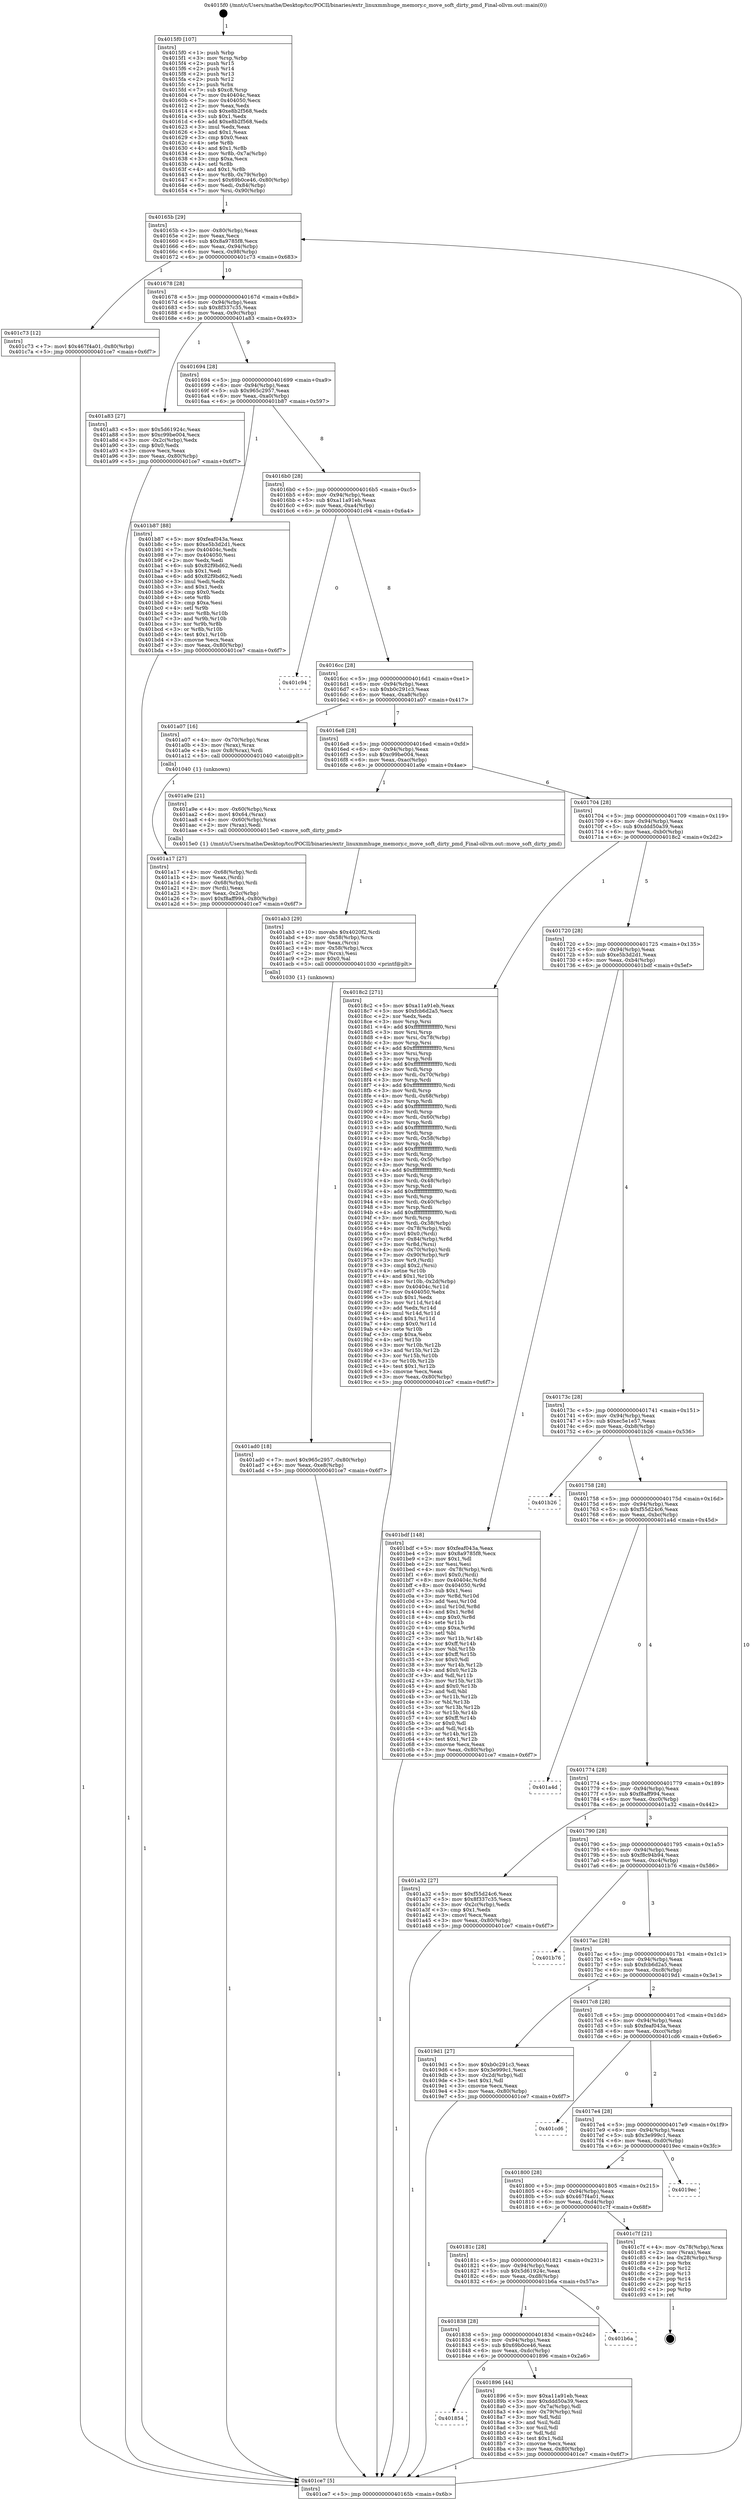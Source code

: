 digraph "0x4015f0" {
  label = "0x4015f0 (/mnt/c/Users/mathe/Desktop/tcc/POCII/binaries/extr_linuxmmhuge_memory.c_move_soft_dirty_pmd_Final-ollvm.out::main(0))"
  labelloc = "t"
  node[shape=record]

  Entry [label="",width=0.3,height=0.3,shape=circle,fillcolor=black,style=filled]
  "0x40165b" [label="{
     0x40165b [29]\l
     | [instrs]\l
     &nbsp;&nbsp;0x40165b \<+3\>: mov -0x80(%rbp),%eax\l
     &nbsp;&nbsp;0x40165e \<+2\>: mov %eax,%ecx\l
     &nbsp;&nbsp;0x401660 \<+6\>: sub $0x8a9785f8,%ecx\l
     &nbsp;&nbsp;0x401666 \<+6\>: mov %eax,-0x94(%rbp)\l
     &nbsp;&nbsp;0x40166c \<+6\>: mov %ecx,-0x98(%rbp)\l
     &nbsp;&nbsp;0x401672 \<+6\>: je 0000000000401c73 \<main+0x683\>\l
  }"]
  "0x401c73" [label="{
     0x401c73 [12]\l
     | [instrs]\l
     &nbsp;&nbsp;0x401c73 \<+7\>: movl $0x467f4a01,-0x80(%rbp)\l
     &nbsp;&nbsp;0x401c7a \<+5\>: jmp 0000000000401ce7 \<main+0x6f7\>\l
  }"]
  "0x401678" [label="{
     0x401678 [28]\l
     | [instrs]\l
     &nbsp;&nbsp;0x401678 \<+5\>: jmp 000000000040167d \<main+0x8d\>\l
     &nbsp;&nbsp;0x40167d \<+6\>: mov -0x94(%rbp),%eax\l
     &nbsp;&nbsp;0x401683 \<+5\>: sub $0x8f337c35,%eax\l
     &nbsp;&nbsp;0x401688 \<+6\>: mov %eax,-0x9c(%rbp)\l
     &nbsp;&nbsp;0x40168e \<+6\>: je 0000000000401a83 \<main+0x493\>\l
  }"]
  Exit [label="",width=0.3,height=0.3,shape=circle,fillcolor=black,style=filled,peripheries=2]
  "0x401a83" [label="{
     0x401a83 [27]\l
     | [instrs]\l
     &nbsp;&nbsp;0x401a83 \<+5\>: mov $0x5d61924c,%eax\l
     &nbsp;&nbsp;0x401a88 \<+5\>: mov $0xc99be004,%ecx\l
     &nbsp;&nbsp;0x401a8d \<+3\>: mov -0x2c(%rbp),%edx\l
     &nbsp;&nbsp;0x401a90 \<+3\>: cmp $0x0,%edx\l
     &nbsp;&nbsp;0x401a93 \<+3\>: cmove %ecx,%eax\l
     &nbsp;&nbsp;0x401a96 \<+3\>: mov %eax,-0x80(%rbp)\l
     &nbsp;&nbsp;0x401a99 \<+5\>: jmp 0000000000401ce7 \<main+0x6f7\>\l
  }"]
  "0x401694" [label="{
     0x401694 [28]\l
     | [instrs]\l
     &nbsp;&nbsp;0x401694 \<+5\>: jmp 0000000000401699 \<main+0xa9\>\l
     &nbsp;&nbsp;0x401699 \<+6\>: mov -0x94(%rbp),%eax\l
     &nbsp;&nbsp;0x40169f \<+5\>: sub $0x965c2957,%eax\l
     &nbsp;&nbsp;0x4016a4 \<+6\>: mov %eax,-0xa0(%rbp)\l
     &nbsp;&nbsp;0x4016aa \<+6\>: je 0000000000401b87 \<main+0x597\>\l
  }"]
  "0x401ad0" [label="{
     0x401ad0 [18]\l
     | [instrs]\l
     &nbsp;&nbsp;0x401ad0 \<+7\>: movl $0x965c2957,-0x80(%rbp)\l
     &nbsp;&nbsp;0x401ad7 \<+6\>: mov %eax,-0xe8(%rbp)\l
     &nbsp;&nbsp;0x401add \<+5\>: jmp 0000000000401ce7 \<main+0x6f7\>\l
  }"]
  "0x401b87" [label="{
     0x401b87 [88]\l
     | [instrs]\l
     &nbsp;&nbsp;0x401b87 \<+5\>: mov $0xfeaf043a,%eax\l
     &nbsp;&nbsp;0x401b8c \<+5\>: mov $0xe5b3d2d1,%ecx\l
     &nbsp;&nbsp;0x401b91 \<+7\>: mov 0x40404c,%edx\l
     &nbsp;&nbsp;0x401b98 \<+7\>: mov 0x404050,%esi\l
     &nbsp;&nbsp;0x401b9f \<+2\>: mov %edx,%edi\l
     &nbsp;&nbsp;0x401ba1 \<+6\>: sub $0x82f9bd62,%edi\l
     &nbsp;&nbsp;0x401ba7 \<+3\>: sub $0x1,%edi\l
     &nbsp;&nbsp;0x401baa \<+6\>: add $0x82f9bd62,%edi\l
     &nbsp;&nbsp;0x401bb0 \<+3\>: imul %edi,%edx\l
     &nbsp;&nbsp;0x401bb3 \<+3\>: and $0x1,%edx\l
     &nbsp;&nbsp;0x401bb6 \<+3\>: cmp $0x0,%edx\l
     &nbsp;&nbsp;0x401bb9 \<+4\>: sete %r8b\l
     &nbsp;&nbsp;0x401bbd \<+3\>: cmp $0xa,%esi\l
     &nbsp;&nbsp;0x401bc0 \<+4\>: setl %r9b\l
     &nbsp;&nbsp;0x401bc4 \<+3\>: mov %r8b,%r10b\l
     &nbsp;&nbsp;0x401bc7 \<+3\>: and %r9b,%r10b\l
     &nbsp;&nbsp;0x401bca \<+3\>: xor %r9b,%r8b\l
     &nbsp;&nbsp;0x401bcd \<+3\>: or %r8b,%r10b\l
     &nbsp;&nbsp;0x401bd0 \<+4\>: test $0x1,%r10b\l
     &nbsp;&nbsp;0x401bd4 \<+3\>: cmovne %ecx,%eax\l
     &nbsp;&nbsp;0x401bd7 \<+3\>: mov %eax,-0x80(%rbp)\l
     &nbsp;&nbsp;0x401bda \<+5\>: jmp 0000000000401ce7 \<main+0x6f7\>\l
  }"]
  "0x4016b0" [label="{
     0x4016b0 [28]\l
     | [instrs]\l
     &nbsp;&nbsp;0x4016b0 \<+5\>: jmp 00000000004016b5 \<main+0xc5\>\l
     &nbsp;&nbsp;0x4016b5 \<+6\>: mov -0x94(%rbp),%eax\l
     &nbsp;&nbsp;0x4016bb \<+5\>: sub $0xa11a91eb,%eax\l
     &nbsp;&nbsp;0x4016c0 \<+6\>: mov %eax,-0xa4(%rbp)\l
     &nbsp;&nbsp;0x4016c6 \<+6\>: je 0000000000401c94 \<main+0x6a4\>\l
  }"]
  "0x401ab3" [label="{
     0x401ab3 [29]\l
     | [instrs]\l
     &nbsp;&nbsp;0x401ab3 \<+10\>: movabs $0x4020f2,%rdi\l
     &nbsp;&nbsp;0x401abd \<+4\>: mov -0x58(%rbp),%rcx\l
     &nbsp;&nbsp;0x401ac1 \<+2\>: mov %eax,(%rcx)\l
     &nbsp;&nbsp;0x401ac3 \<+4\>: mov -0x58(%rbp),%rcx\l
     &nbsp;&nbsp;0x401ac7 \<+2\>: mov (%rcx),%esi\l
     &nbsp;&nbsp;0x401ac9 \<+2\>: mov $0x0,%al\l
     &nbsp;&nbsp;0x401acb \<+5\>: call 0000000000401030 \<printf@plt\>\l
     | [calls]\l
     &nbsp;&nbsp;0x401030 \{1\} (unknown)\l
  }"]
  "0x401c94" [label="{
     0x401c94\l
  }", style=dashed]
  "0x4016cc" [label="{
     0x4016cc [28]\l
     | [instrs]\l
     &nbsp;&nbsp;0x4016cc \<+5\>: jmp 00000000004016d1 \<main+0xe1\>\l
     &nbsp;&nbsp;0x4016d1 \<+6\>: mov -0x94(%rbp),%eax\l
     &nbsp;&nbsp;0x4016d7 \<+5\>: sub $0xb0c291c3,%eax\l
     &nbsp;&nbsp;0x4016dc \<+6\>: mov %eax,-0xa8(%rbp)\l
     &nbsp;&nbsp;0x4016e2 \<+6\>: je 0000000000401a07 \<main+0x417\>\l
  }"]
  "0x401a17" [label="{
     0x401a17 [27]\l
     | [instrs]\l
     &nbsp;&nbsp;0x401a17 \<+4\>: mov -0x68(%rbp),%rdi\l
     &nbsp;&nbsp;0x401a1b \<+2\>: mov %eax,(%rdi)\l
     &nbsp;&nbsp;0x401a1d \<+4\>: mov -0x68(%rbp),%rdi\l
     &nbsp;&nbsp;0x401a21 \<+2\>: mov (%rdi),%eax\l
     &nbsp;&nbsp;0x401a23 \<+3\>: mov %eax,-0x2c(%rbp)\l
     &nbsp;&nbsp;0x401a26 \<+7\>: movl $0xf8aff994,-0x80(%rbp)\l
     &nbsp;&nbsp;0x401a2d \<+5\>: jmp 0000000000401ce7 \<main+0x6f7\>\l
  }"]
  "0x401a07" [label="{
     0x401a07 [16]\l
     | [instrs]\l
     &nbsp;&nbsp;0x401a07 \<+4\>: mov -0x70(%rbp),%rax\l
     &nbsp;&nbsp;0x401a0b \<+3\>: mov (%rax),%rax\l
     &nbsp;&nbsp;0x401a0e \<+4\>: mov 0x8(%rax),%rdi\l
     &nbsp;&nbsp;0x401a12 \<+5\>: call 0000000000401040 \<atoi@plt\>\l
     | [calls]\l
     &nbsp;&nbsp;0x401040 \{1\} (unknown)\l
  }"]
  "0x4016e8" [label="{
     0x4016e8 [28]\l
     | [instrs]\l
     &nbsp;&nbsp;0x4016e8 \<+5\>: jmp 00000000004016ed \<main+0xfd\>\l
     &nbsp;&nbsp;0x4016ed \<+6\>: mov -0x94(%rbp),%eax\l
     &nbsp;&nbsp;0x4016f3 \<+5\>: sub $0xc99be004,%eax\l
     &nbsp;&nbsp;0x4016f8 \<+6\>: mov %eax,-0xac(%rbp)\l
     &nbsp;&nbsp;0x4016fe \<+6\>: je 0000000000401a9e \<main+0x4ae\>\l
  }"]
  "0x4015f0" [label="{
     0x4015f0 [107]\l
     | [instrs]\l
     &nbsp;&nbsp;0x4015f0 \<+1\>: push %rbp\l
     &nbsp;&nbsp;0x4015f1 \<+3\>: mov %rsp,%rbp\l
     &nbsp;&nbsp;0x4015f4 \<+2\>: push %r15\l
     &nbsp;&nbsp;0x4015f6 \<+2\>: push %r14\l
     &nbsp;&nbsp;0x4015f8 \<+2\>: push %r13\l
     &nbsp;&nbsp;0x4015fa \<+2\>: push %r12\l
     &nbsp;&nbsp;0x4015fc \<+1\>: push %rbx\l
     &nbsp;&nbsp;0x4015fd \<+7\>: sub $0xc8,%rsp\l
     &nbsp;&nbsp;0x401604 \<+7\>: mov 0x40404c,%eax\l
     &nbsp;&nbsp;0x40160b \<+7\>: mov 0x404050,%ecx\l
     &nbsp;&nbsp;0x401612 \<+2\>: mov %eax,%edx\l
     &nbsp;&nbsp;0x401614 \<+6\>: sub $0xe8b2f568,%edx\l
     &nbsp;&nbsp;0x40161a \<+3\>: sub $0x1,%edx\l
     &nbsp;&nbsp;0x40161d \<+6\>: add $0xe8b2f568,%edx\l
     &nbsp;&nbsp;0x401623 \<+3\>: imul %edx,%eax\l
     &nbsp;&nbsp;0x401626 \<+3\>: and $0x1,%eax\l
     &nbsp;&nbsp;0x401629 \<+3\>: cmp $0x0,%eax\l
     &nbsp;&nbsp;0x40162c \<+4\>: sete %r8b\l
     &nbsp;&nbsp;0x401630 \<+4\>: and $0x1,%r8b\l
     &nbsp;&nbsp;0x401634 \<+4\>: mov %r8b,-0x7a(%rbp)\l
     &nbsp;&nbsp;0x401638 \<+3\>: cmp $0xa,%ecx\l
     &nbsp;&nbsp;0x40163b \<+4\>: setl %r8b\l
     &nbsp;&nbsp;0x40163f \<+4\>: and $0x1,%r8b\l
     &nbsp;&nbsp;0x401643 \<+4\>: mov %r8b,-0x79(%rbp)\l
     &nbsp;&nbsp;0x401647 \<+7\>: movl $0x69b0ce46,-0x80(%rbp)\l
     &nbsp;&nbsp;0x40164e \<+6\>: mov %edi,-0x84(%rbp)\l
     &nbsp;&nbsp;0x401654 \<+7\>: mov %rsi,-0x90(%rbp)\l
  }"]
  "0x401a9e" [label="{
     0x401a9e [21]\l
     | [instrs]\l
     &nbsp;&nbsp;0x401a9e \<+4\>: mov -0x60(%rbp),%rax\l
     &nbsp;&nbsp;0x401aa2 \<+6\>: movl $0x64,(%rax)\l
     &nbsp;&nbsp;0x401aa8 \<+4\>: mov -0x60(%rbp),%rax\l
     &nbsp;&nbsp;0x401aac \<+2\>: mov (%rax),%edi\l
     &nbsp;&nbsp;0x401aae \<+5\>: call 00000000004015e0 \<move_soft_dirty_pmd\>\l
     | [calls]\l
     &nbsp;&nbsp;0x4015e0 \{1\} (/mnt/c/Users/mathe/Desktop/tcc/POCII/binaries/extr_linuxmmhuge_memory.c_move_soft_dirty_pmd_Final-ollvm.out::move_soft_dirty_pmd)\l
  }"]
  "0x401704" [label="{
     0x401704 [28]\l
     | [instrs]\l
     &nbsp;&nbsp;0x401704 \<+5\>: jmp 0000000000401709 \<main+0x119\>\l
     &nbsp;&nbsp;0x401709 \<+6\>: mov -0x94(%rbp),%eax\l
     &nbsp;&nbsp;0x40170f \<+5\>: sub $0xddd50a39,%eax\l
     &nbsp;&nbsp;0x401714 \<+6\>: mov %eax,-0xb0(%rbp)\l
     &nbsp;&nbsp;0x40171a \<+6\>: je 00000000004018c2 \<main+0x2d2\>\l
  }"]
  "0x401ce7" [label="{
     0x401ce7 [5]\l
     | [instrs]\l
     &nbsp;&nbsp;0x401ce7 \<+5\>: jmp 000000000040165b \<main+0x6b\>\l
  }"]
  "0x4018c2" [label="{
     0x4018c2 [271]\l
     | [instrs]\l
     &nbsp;&nbsp;0x4018c2 \<+5\>: mov $0xa11a91eb,%eax\l
     &nbsp;&nbsp;0x4018c7 \<+5\>: mov $0xfcb6d2a5,%ecx\l
     &nbsp;&nbsp;0x4018cc \<+2\>: xor %edx,%edx\l
     &nbsp;&nbsp;0x4018ce \<+3\>: mov %rsp,%rsi\l
     &nbsp;&nbsp;0x4018d1 \<+4\>: add $0xfffffffffffffff0,%rsi\l
     &nbsp;&nbsp;0x4018d5 \<+3\>: mov %rsi,%rsp\l
     &nbsp;&nbsp;0x4018d8 \<+4\>: mov %rsi,-0x78(%rbp)\l
     &nbsp;&nbsp;0x4018dc \<+3\>: mov %rsp,%rsi\l
     &nbsp;&nbsp;0x4018df \<+4\>: add $0xfffffffffffffff0,%rsi\l
     &nbsp;&nbsp;0x4018e3 \<+3\>: mov %rsi,%rsp\l
     &nbsp;&nbsp;0x4018e6 \<+3\>: mov %rsp,%rdi\l
     &nbsp;&nbsp;0x4018e9 \<+4\>: add $0xfffffffffffffff0,%rdi\l
     &nbsp;&nbsp;0x4018ed \<+3\>: mov %rdi,%rsp\l
     &nbsp;&nbsp;0x4018f0 \<+4\>: mov %rdi,-0x70(%rbp)\l
     &nbsp;&nbsp;0x4018f4 \<+3\>: mov %rsp,%rdi\l
     &nbsp;&nbsp;0x4018f7 \<+4\>: add $0xfffffffffffffff0,%rdi\l
     &nbsp;&nbsp;0x4018fb \<+3\>: mov %rdi,%rsp\l
     &nbsp;&nbsp;0x4018fe \<+4\>: mov %rdi,-0x68(%rbp)\l
     &nbsp;&nbsp;0x401902 \<+3\>: mov %rsp,%rdi\l
     &nbsp;&nbsp;0x401905 \<+4\>: add $0xfffffffffffffff0,%rdi\l
     &nbsp;&nbsp;0x401909 \<+3\>: mov %rdi,%rsp\l
     &nbsp;&nbsp;0x40190c \<+4\>: mov %rdi,-0x60(%rbp)\l
     &nbsp;&nbsp;0x401910 \<+3\>: mov %rsp,%rdi\l
     &nbsp;&nbsp;0x401913 \<+4\>: add $0xfffffffffffffff0,%rdi\l
     &nbsp;&nbsp;0x401917 \<+3\>: mov %rdi,%rsp\l
     &nbsp;&nbsp;0x40191a \<+4\>: mov %rdi,-0x58(%rbp)\l
     &nbsp;&nbsp;0x40191e \<+3\>: mov %rsp,%rdi\l
     &nbsp;&nbsp;0x401921 \<+4\>: add $0xfffffffffffffff0,%rdi\l
     &nbsp;&nbsp;0x401925 \<+3\>: mov %rdi,%rsp\l
     &nbsp;&nbsp;0x401928 \<+4\>: mov %rdi,-0x50(%rbp)\l
     &nbsp;&nbsp;0x40192c \<+3\>: mov %rsp,%rdi\l
     &nbsp;&nbsp;0x40192f \<+4\>: add $0xfffffffffffffff0,%rdi\l
     &nbsp;&nbsp;0x401933 \<+3\>: mov %rdi,%rsp\l
     &nbsp;&nbsp;0x401936 \<+4\>: mov %rdi,-0x48(%rbp)\l
     &nbsp;&nbsp;0x40193a \<+3\>: mov %rsp,%rdi\l
     &nbsp;&nbsp;0x40193d \<+4\>: add $0xfffffffffffffff0,%rdi\l
     &nbsp;&nbsp;0x401941 \<+3\>: mov %rdi,%rsp\l
     &nbsp;&nbsp;0x401944 \<+4\>: mov %rdi,-0x40(%rbp)\l
     &nbsp;&nbsp;0x401948 \<+3\>: mov %rsp,%rdi\l
     &nbsp;&nbsp;0x40194b \<+4\>: add $0xfffffffffffffff0,%rdi\l
     &nbsp;&nbsp;0x40194f \<+3\>: mov %rdi,%rsp\l
     &nbsp;&nbsp;0x401952 \<+4\>: mov %rdi,-0x38(%rbp)\l
     &nbsp;&nbsp;0x401956 \<+4\>: mov -0x78(%rbp),%rdi\l
     &nbsp;&nbsp;0x40195a \<+6\>: movl $0x0,(%rdi)\l
     &nbsp;&nbsp;0x401960 \<+7\>: mov -0x84(%rbp),%r8d\l
     &nbsp;&nbsp;0x401967 \<+3\>: mov %r8d,(%rsi)\l
     &nbsp;&nbsp;0x40196a \<+4\>: mov -0x70(%rbp),%rdi\l
     &nbsp;&nbsp;0x40196e \<+7\>: mov -0x90(%rbp),%r9\l
     &nbsp;&nbsp;0x401975 \<+3\>: mov %r9,(%rdi)\l
     &nbsp;&nbsp;0x401978 \<+3\>: cmpl $0x2,(%rsi)\l
     &nbsp;&nbsp;0x40197b \<+4\>: setne %r10b\l
     &nbsp;&nbsp;0x40197f \<+4\>: and $0x1,%r10b\l
     &nbsp;&nbsp;0x401983 \<+4\>: mov %r10b,-0x2d(%rbp)\l
     &nbsp;&nbsp;0x401987 \<+8\>: mov 0x40404c,%r11d\l
     &nbsp;&nbsp;0x40198f \<+7\>: mov 0x404050,%ebx\l
     &nbsp;&nbsp;0x401996 \<+3\>: sub $0x1,%edx\l
     &nbsp;&nbsp;0x401999 \<+3\>: mov %r11d,%r14d\l
     &nbsp;&nbsp;0x40199c \<+3\>: add %edx,%r14d\l
     &nbsp;&nbsp;0x40199f \<+4\>: imul %r14d,%r11d\l
     &nbsp;&nbsp;0x4019a3 \<+4\>: and $0x1,%r11d\l
     &nbsp;&nbsp;0x4019a7 \<+4\>: cmp $0x0,%r11d\l
     &nbsp;&nbsp;0x4019ab \<+4\>: sete %r10b\l
     &nbsp;&nbsp;0x4019af \<+3\>: cmp $0xa,%ebx\l
     &nbsp;&nbsp;0x4019b2 \<+4\>: setl %r15b\l
     &nbsp;&nbsp;0x4019b6 \<+3\>: mov %r10b,%r12b\l
     &nbsp;&nbsp;0x4019b9 \<+3\>: and %r15b,%r12b\l
     &nbsp;&nbsp;0x4019bc \<+3\>: xor %r15b,%r10b\l
     &nbsp;&nbsp;0x4019bf \<+3\>: or %r10b,%r12b\l
     &nbsp;&nbsp;0x4019c2 \<+4\>: test $0x1,%r12b\l
     &nbsp;&nbsp;0x4019c6 \<+3\>: cmovne %ecx,%eax\l
     &nbsp;&nbsp;0x4019c9 \<+3\>: mov %eax,-0x80(%rbp)\l
     &nbsp;&nbsp;0x4019cc \<+5\>: jmp 0000000000401ce7 \<main+0x6f7\>\l
  }"]
  "0x401720" [label="{
     0x401720 [28]\l
     | [instrs]\l
     &nbsp;&nbsp;0x401720 \<+5\>: jmp 0000000000401725 \<main+0x135\>\l
     &nbsp;&nbsp;0x401725 \<+6\>: mov -0x94(%rbp),%eax\l
     &nbsp;&nbsp;0x40172b \<+5\>: sub $0xe5b3d2d1,%eax\l
     &nbsp;&nbsp;0x401730 \<+6\>: mov %eax,-0xb4(%rbp)\l
     &nbsp;&nbsp;0x401736 \<+6\>: je 0000000000401bdf \<main+0x5ef\>\l
  }"]
  "0x401854" [label="{
     0x401854\l
  }", style=dashed]
  "0x401bdf" [label="{
     0x401bdf [148]\l
     | [instrs]\l
     &nbsp;&nbsp;0x401bdf \<+5\>: mov $0xfeaf043a,%eax\l
     &nbsp;&nbsp;0x401be4 \<+5\>: mov $0x8a9785f8,%ecx\l
     &nbsp;&nbsp;0x401be9 \<+2\>: mov $0x1,%dl\l
     &nbsp;&nbsp;0x401beb \<+2\>: xor %esi,%esi\l
     &nbsp;&nbsp;0x401bed \<+4\>: mov -0x78(%rbp),%rdi\l
     &nbsp;&nbsp;0x401bf1 \<+6\>: movl $0x0,(%rdi)\l
     &nbsp;&nbsp;0x401bf7 \<+8\>: mov 0x40404c,%r8d\l
     &nbsp;&nbsp;0x401bff \<+8\>: mov 0x404050,%r9d\l
     &nbsp;&nbsp;0x401c07 \<+3\>: sub $0x1,%esi\l
     &nbsp;&nbsp;0x401c0a \<+3\>: mov %r8d,%r10d\l
     &nbsp;&nbsp;0x401c0d \<+3\>: add %esi,%r10d\l
     &nbsp;&nbsp;0x401c10 \<+4\>: imul %r10d,%r8d\l
     &nbsp;&nbsp;0x401c14 \<+4\>: and $0x1,%r8d\l
     &nbsp;&nbsp;0x401c18 \<+4\>: cmp $0x0,%r8d\l
     &nbsp;&nbsp;0x401c1c \<+4\>: sete %r11b\l
     &nbsp;&nbsp;0x401c20 \<+4\>: cmp $0xa,%r9d\l
     &nbsp;&nbsp;0x401c24 \<+3\>: setl %bl\l
     &nbsp;&nbsp;0x401c27 \<+3\>: mov %r11b,%r14b\l
     &nbsp;&nbsp;0x401c2a \<+4\>: xor $0xff,%r14b\l
     &nbsp;&nbsp;0x401c2e \<+3\>: mov %bl,%r15b\l
     &nbsp;&nbsp;0x401c31 \<+4\>: xor $0xff,%r15b\l
     &nbsp;&nbsp;0x401c35 \<+3\>: xor $0x0,%dl\l
     &nbsp;&nbsp;0x401c38 \<+3\>: mov %r14b,%r12b\l
     &nbsp;&nbsp;0x401c3b \<+4\>: and $0x0,%r12b\l
     &nbsp;&nbsp;0x401c3f \<+3\>: and %dl,%r11b\l
     &nbsp;&nbsp;0x401c42 \<+3\>: mov %r15b,%r13b\l
     &nbsp;&nbsp;0x401c45 \<+4\>: and $0x0,%r13b\l
     &nbsp;&nbsp;0x401c49 \<+2\>: and %dl,%bl\l
     &nbsp;&nbsp;0x401c4b \<+3\>: or %r11b,%r12b\l
     &nbsp;&nbsp;0x401c4e \<+3\>: or %bl,%r13b\l
     &nbsp;&nbsp;0x401c51 \<+3\>: xor %r13b,%r12b\l
     &nbsp;&nbsp;0x401c54 \<+3\>: or %r15b,%r14b\l
     &nbsp;&nbsp;0x401c57 \<+4\>: xor $0xff,%r14b\l
     &nbsp;&nbsp;0x401c5b \<+3\>: or $0x0,%dl\l
     &nbsp;&nbsp;0x401c5e \<+3\>: and %dl,%r14b\l
     &nbsp;&nbsp;0x401c61 \<+3\>: or %r14b,%r12b\l
     &nbsp;&nbsp;0x401c64 \<+4\>: test $0x1,%r12b\l
     &nbsp;&nbsp;0x401c68 \<+3\>: cmovne %ecx,%eax\l
     &nbsp;&nbsp;0x401c6b \<+3\>: mov %eax,-0x80(%rbp)\l
     &nbsp;&nbsp;0x401c6e \<+5\>: jmp 0000000000401ce7 \<main+0x6f7\>\l
  }"]
  "0x40173c" [label="{
     0x40173c [28]\l
     | [instrs]\l
     &nbsp;&nbsp;0x40173c \<+5\>: jmp 0000000000401741 \<main+0x151\>\l
     &nbsp;&nbsp;0x401741 \<+6\>: mov -0x94(%rbp),%eax\l
     &nbsp;&nbsp;0x401747 \<+5\>: sub $0xec5e1e57,%eax\l
     &nbsp;&nbsp;0x40174c \<+6\>: mov %eax,-0xb8(%rbp)\l
     &nbsp;&nbsp;0x401752 \<+6\>: je 0000000000401b26 \<main+0x536\>\l
  }"]
  "0x401896" [label="{
     0x401896 [44]\l
     | [instrs]\l
     &nbsp;&nbsp;0x401896 \<+5\>: mov $0xa11a91eb,%eax\l
     &nbsp;&nbsp;0x40189b \<+5\>: mov $0xddd50a39,%ecx\l
     &nbsp;&nbsp;0x4018a0 \<+3\>: mov -0x7a(%rbp),%dl\l
     &nbsp;&nbsp;0x4018a3 \<+4\>: mov -0x79(%rbp),%sil\l
     &nbsp;&nbsp;0x4018a7 \<+3\>: mov %dl,%dil\l
     &nbsp;&nbsp;0x4018aa \<+3\>: and %sil,%dil\l
     &nbsp;&nbsp;0x4018ad \<+3\>: xor %sil,%dl\l
     &nbsp;&nbsp;0x4018b0 \<+3\>: or %dl,%dil\l
     &nbsp;&nbsp;0x4018b3 \<+4\>: test $0x1,%dil\l
     &nbsp;&nbsp;0x4018b7 \<+3\>: cmovne %ecx,%eax\l
     &nbsp;&nbsp;0x4018ba \<+3\>: mov %eax,-0x80(%rbp)\l
     &nbsp;&nbsp;0x4018bd \<+5\>: jmp 0000000000401ce7 \<main+0x6f7\>\l
  }"]
  "0x401b26" [label="{
     0x401b26\l
  }", style=dashed]
  "0x401758" [label="{
     0x401758 [28]\l
     | [instrs]\l
     &nbsp;&nbsp;0x401758 \<+5\>: jmp 000000000040175d \<main+0x16d\>\l
     &nbsp;&nbsp;0x40175d \<+6\>: mov -0x94(%rbp),%eax\l
     &nbsp;&nbsp;0x401763 \<+5\>: sub $0xf55d24c6,%eax\l
     &nbsp;&nbsp;0x401768 \<+6\>: mov %eax,-0xbc(%rbp)\l
     &nbsp;&nbsp;0x40176e \<+6\>: je 0000000000401a4d \<main+0x45d\>\l
  }"]
  "0x401838" [label="{
     0x401838 [28]\l
     | [instrs]\l
     &nbsp;&nbsp;0x401838 \<+5\>: jmp 000000000040183d \<main+0x24d\>\l
     &nbsp;&nbsp;0x40183d \<+6\>: mov -0x94(%rbp),%eax\l
     &nbsp;&nbsp;0x401843 \<+5\>: sub $0x69b0ce46,%eax\l
     &nbsp;&nbsp;0x401848 \<+6\>: mov %eax,-0xdc(%rbp)\l
     &nbsp;&nbsp;0x40184e \<+6\>: je 0000000000401896 \<main+0x2a6\>\l
  }"]
  "0x401a4d" [label="{
     0x401a4d\l
  }", style=dashed]
  "0x401774" [label="{
     0x401774 [28]\l
     | [instrs]\l
     &nbsp;&nbsp;0x401774 \<+5\>: jmp 0000000000401779 \<main+0x189\>\l
     &nbsp;&nbsp;0x401779 \<+6\>: mov -0x94(%rbp),%eax\l
     &nbsp;&nbsp;0x40177f \<+5\>: sub $0xf8aff994,%eax\l
     &nbsp;&nbsp;0x401784 \<+6\>: mov %eax,-0xc0(%rbp)\l
     &nbsp;&nbsp;0x40178a \<+6\>: je 0000000000401a32 \<main+0x442\>\l
  }"]
  "0x401b6a" [label="{
     0x401b6a\l
  }", style=dashed]
  "0x401a32" [label="{
     0x401a32 [27]\l
     | [instrs]\l
     &nbsp;&nbsp;0x401a32 \<+5\>: mov $0xf55d24c6,%eax\l
     &nbsp;&nbsp;0x401a37 \<+5\>: mov $0x8f337c35,%ecx\l
     &nbsp;&nbsp;0x401a3c \<+3\>: mov -0x2c(%rbp),%edx\l
     &nbsp;&nbsp;0x401a3f \<+3\>: cmp $0x1,%edx\l
     &nbsp;&nbsp;0x401a42 \<+3\>: cmovl %ecx,%eax\l
     &nbsp;&nbsp;0x401a45 \<+3\>: mov %eax,-0x80(%rbp)\l
     &nbsp;&nbsp;0x401a48 \<+5\>: jmp 0000000000401ce7 \<main+0x6f7\>\l
  }"]
  "0x401790" [label="{
     0x401790 [28]\l
     | [instrs]\l
     &nbsp;&nbsp;0x401790 \<+5\>: jmp 0000000000401795 \<main+0x1a5\>\l
     &nbsp;&nbsp;0x401795 \<+6\>: mov -0x94(%rbp),%eax\l
     &nbsp;&nbsp;0x40179b \<+5\>: sub $0xf8c94b94,%eax\l
     &nbsp;&nbsp;0x4017a0 \<+6\>: mov %eax,-0xc4(%rbp)\l
     &nbsp;&nbsp;0x4017a6 \<+6\>: je 0000000000401b76 \<main+0x586\>\l
  }"]
  "0x40181c" [label="{
     0x40181c [28]\l
     | [instrs]\l
     &nbsp;&nbsp;0x40181c \<+5\>: jmp 0000000000401821 \<main+0x231\>\l
     &nbsp;&nbsp;0x401821 \<+6\>: mov -0x94(%rbp),%eax\l
     &nbsp;&nbsp;0x401827 \<+5\>: sub $0x5d61924c,%eax\l
     &nbsp;&nbsp;0x40182c \<+6\>: mov %eax,-0xd8(%rbp)\l
     &nbsp;&nbsp;0x401832 \<+6\>: je 0000000000401b6a \<main+0x57a\>\l
  }"]
  "0x401b76" [label="{
     0x401b76\l
  }", style=dashed]
  "0x4017ac" [label="{
     0x4017ac [28]\l
     | [instrs]\l
     &nbsp;&nbsp;0x4017ac \<+5\>: jmp 00000000004017b1 \<main+0x1c1\>\l
     &nbsp;&nbsp;0x4017b1 \<+6\>: mov -0x94(%rbp),%eax\l
     &nbsp;&nbsp;0x4017b7 \<+5\>: sub $0xfcb6d2a5,%eax\l
     &nbsp;&nbsp;0x4017bc \<+6\>: mov %eax,-0xc8(%rbp)\l
     &nbsp;&nbsp;0x4017c2 \<+6\>: je 00000000004019d1 \<main+0x3e1\>\l
  }"]
  "0x401c7f" [label="{
     0x401c7f [21]\l
     | [instrs]\l
     &nbsp;&nbsp;0x401c7f \<+4\>: mov -0x78(%rbp),%rax\l
     &nbsp;&nbsp;0x401c83 \<+2\>: mov (%rax),%eax\l
     &nbsp;&nbsp;0x401c85 \<+4\>: lea -0x28(%rbp),%rsp\l
     &nbsp;&nbsp;0x401c89 \<+1\>: pop %rbx\l
     &nbsp;&nbsp;0x401c8a \<+2\>: pop %r12\l
     &nbsp;&nbsp;0x401c8c \<+2\>: pop %r13\l
     &nbsp;&nbsp;0x401c8e \<+2\>: pop %r14\l
     &nbsp;&nbsp;0x401c90 \<+2\>: pop %r15\l
     &nbsp;&nbsp;0x401c92 \<+1\>: pop %rbp\l
     &nbsp;&nbsp;0x401c93 \<+1\>: ret\l
  }"]
  "0x4019d1" [label="{
     0x4019d1 [27]\l
     | [instrs]\l
     &nbsp;&nbsp;0x4019d1 \<+5\>: mov $0xb0c291c3,%eax\l
     &nbsp;&nbsp;0x4019d6 \<+5\>: mov $0x3e999c1,%ecx\l
     &nbsp;&nbsp;0x4019db \<+3\>: mov -0x2d(%rbp),%dl\l
     &nbsp;&nbsp;0x4019de \<+3\>: test $0x1,%dl\l
     &nbsp;&nbsp;0x4019e1 \<+3\>: cmovne %ecx,%eax\l
     &nbsp;&nbsp;0x4019e4 \<+3\>: mov %eax,-0x80(%rbp)\l
     &nbsp;&nbsp;0x4019e7 \<+5\>: jmp 0000000000401ce7 \<main+0x6f7\>\l
  }"]
  "0x4017c8" [label="{
     0x4017c8 [28]\l
     | [instrs]\l
     &nbsp;&nbsp;0x4017c8 \<+5\>: jmp 00000000004017cd \<main+0x1dd\>\l
     &nbsp;&nbsp;0x4017cd \<+6\>: mov -0x94(%rbp),%eax\l
     &nbsp;&nbsp;0x4017d3 \<+5\>: sub $0xfeaf043a,%eax\l
     &nbsp;&nbsp;0x4017d8 \<+6\>: mov %eax,-0xcc(%rbp)\l
     &nbsp;&nbsp;0x4017de \<+6\>: je 0000000000401cd6 \<main+0x6e6\>\l
  }"]
  "0x401800" [label="{
     0x401800 [28]\l
     | [instrs]\l
     &nbsp;&nbsp;0x401800 \<+5\>: jmp 0000000000401805 \<main+0x215\>\l
     &nbsp;&nbsp;0x401805 \<+6\>: mov -0x94(%rbp),%eax\l
     &nbsp;&nbsp;0x40180b \<+5\>: sub $0x467f4a01,%eax\l
     &nbsp;&nbsp;0x401810 \<+6\>: mov %eax,-0xd4(%rbp)\l
     &nbsp;&nbsp;0x401816 \<+6\>: je 0000000000401c7f \<main+0x68f\>\l
  }"]
  "0x401cd6" [label="{
     0x401cd6\l
  }", style=dashed]
  "0x4017e4" [label="{
     0x4017e4 [28]\l
     | [instrs]\l
     &nbsp;&nbsp;0x4017e4 \<+5\>: jmp 00000000004017e9 \<main+0x1f9\>\l
     &nbsp;&nbsp;0x4017e9 \<+6\>: mov -0x94(%rbp),%eax\l
     &nbsp;&nbsp;0x4017ef \<+5\>: sub $0x3e999c1,%eax\l
     &nbsp;&nbsp;0x4017f4 \<+6\>: mov %eax,-0xd0(%rbp)\l
     &nbsp;&nbsp;0x4017fa \<+6\>: je 00000000004019ec \<main+0x3fc\>\l
  }"]
  "0x4019ec" [label="{
     0x4019ec\l
  }", style=dashed]
  Entry -> "0x4015f0" [label=" 1"]
  "0x40165b" -> "0x401c73" [label=" 1"]
  "0x40165b" -> "0x401678" [label=" 10"]
  "0x401c7f" -> Exit [label=" 1"]
  "0x401678" -> "0x401a83" [label=" 1"]
  "0x401678" -> "0x401694" [label=" 9"]
  "0x401c73" -> "0x401ce7" [label=" 1"]
  "0x401694" -> "0x401b87" [label=" 1"]
  "0x401694" -> "0x4016b0" [label=" 8"]
  "0x401bdf" -> "0x401ce7" [label=" 1"]
  "0x4016b0" -> "0x401c94" [label=" 0"]
  "0x4016b0" -> "0x4016cc" [label=" 8"]
  "0x401b87" -> "0x401ce7" [label=" 1"]
  "0x4016cc" -> "0x401a07" [label=" 1"]
  "0x4016cc" -> "0x4016e8" [label=" 7"]
  "0x401ad0" -> "0x401ce7" [label=" 1"]
  "0x4016e8" -> "0x401a9e" [label=" 1"]
  "0x4016e8" -> "0x401704" [label=" 6"]
  "0x401a9e" -> "0x401ab3" [label=" 1"]
  "0x401704" -> "0x4018c2" [label=" 1"]
  "0x401704" -> "0x401720" [label=" 5"]
  "0x401a83" -> "0x401ce7" [label=" 1"]
  "0x401720" -> "0x401bdf" [label=" 1"]
  "0x401720" -> "0x40173c" [label=" 4"]
  "0x401a32" -> "0x401ce7" [label=" 1"]
  "0x40173c" -> "0x401b26" [label=" 0"]
  "0x40173c" -> "0x401758" [label=" 4"]
  "0x401a17" -> "0x401ce7" [label=" 1"]
  "0x401758" -> "0x401a4d" [label=" 0"]
  "0x401758" -> "0x401774" [label=" 4"]
  "0x4019d1" -> "0x401ce7" [label=" 1"]
  "0x401774" -> "0x401a32" [label=" 1"]
  "0x401774" -> "0x401790" [label=" 3"]
  "0x4018c2" -> "0x401ce7" [label=" 1"]
  "0x401790" -> "0x401b76" [label=" 0"]
  "0x401790" -> "0x4017ac" [label=" 3"]
  "0x401ce7" -> "0x40165b" [label=" 10"]
  "0x4017ac" -> "0x4019d1" [label=" 1"]
  "0x4017ac" -> "0x4017c8" [label=" 2"]
  "0x4015f0" -> "0x40165b" [label=" 1"]
  "0x4017c8" -> "0x401cd6" [label=" 0"]
  "0x4017c8" -> "0x4017e4" [label=" 2"]
  "0x401838" -> "0x401854" [label=" 0"]
  "0x4017e4" -> "0x4019ec" [label=" 0"]
  "0x4017e4" -> "0x401800" [label=" 2"]
  "0x401896" -> "0x401ce7" [label=" 1"]
  "0x401800" -> "0x401c7f" [label=" 1"]
  "0x401800" -> "0x40181c" [label=" 1"]
  "0x401ab3" -> "0x401ad0" [label=" 1"]
  "0x40181c" -> "0x401b6a" [label=" 0"]
  "0x40181c" -> "0x401838" [label=" 1"]
  "0x401a07" -> "0x401a17" [label=" 1"]
  "0x401838" -> "0x401896" [label=" 1"]
}
